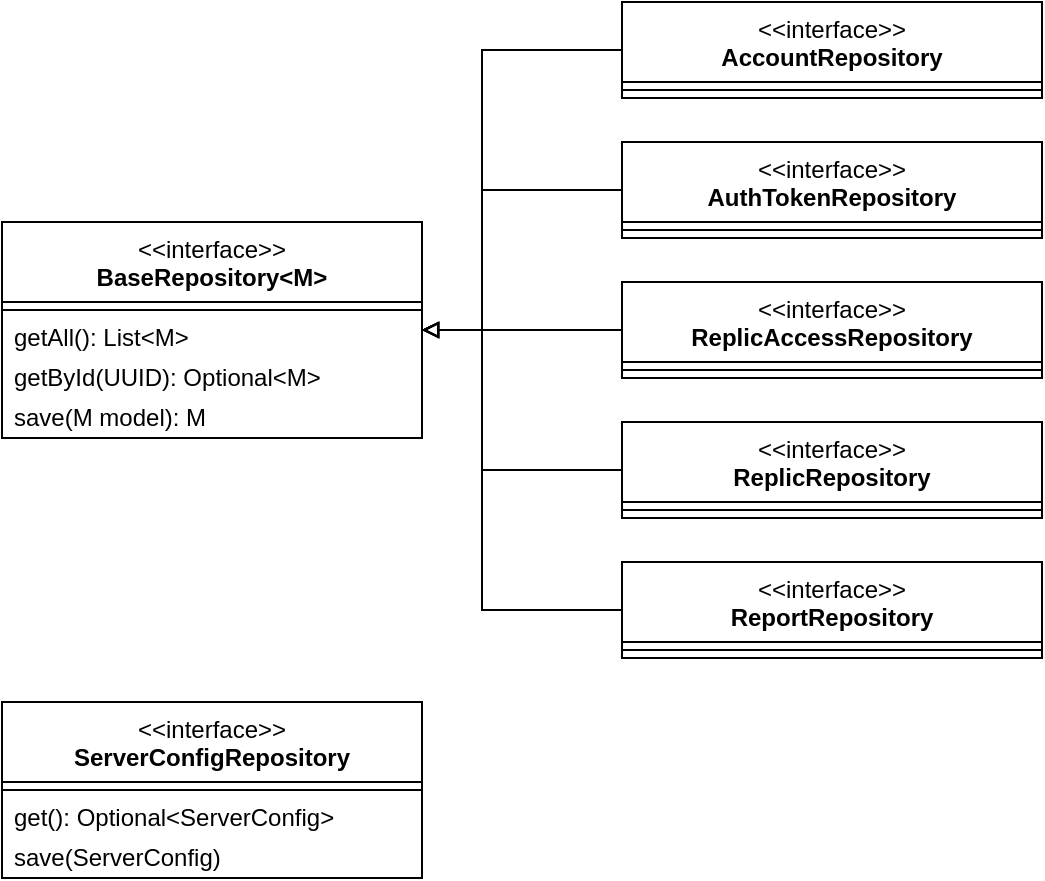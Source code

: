 <mxfile version="28.2.5">
  <diagram name="Seite-1" id="tv3RCUC1lsHie5otSo7a">
    <mxGraphModel dx="2037" dy="1180" grid="1" gridSize="10" guides="1" tooltips="1" connect="1" arrows="1" fold="1" page="1" pageScale="1" pageWidth="827" pageHeight="1169" math="0" shadow="0">
      <root>
        <mxCell id="0" />
        <mxCell id="1" parent="0" />
        <mxCell id="or_CeoF1ms0C0JRZWl1a-1" value="&amp;lt;&amp;lt;interface&amp;gt;&amp;gt;&lt;br&gt;&lt;b&gt;BaseRepository&amp;lt;M&amp;gt;&lt;/b&gt;&lt;div&gt;&lt;br&gt;&lt;/div&gt;" style="swimlane;fontStyle=0;align=center;verticalAlign=top;childLayout=stackLayout;horizontal=1;startSize=40;horizontalStack=0;resizeParent=1;resizeParentMax=0;resizeLast=0;collapsible=0;marginBottom=0;html=1;whiteSpace=wrap;" vertex="1" parent="1">
          <mxGeometry x="50" y="120" width="210" height="108" as="geometry" />
        </mxCell>
        <mxCell id="or_CeoF1ms0C0JRZWl1a-6" value="" style="line;strokeWidth=1;fillColor=none;align=left;verticalAlign=middle;spacingTop=-1;spacingLeft=3;spacingRight=3;rotatable=0;labelPosition=right;points=[];portConstraint=eastwest;" vertex="1" parent="or_CeoF1ms0C0JRZWl1a-1">
          <mxGeometry y="40" width="210" height="8" as="geometry" />
        </mxCell>
        <mxCell id="or_CeoF1ms0C0JRZWl1a-8" value="getAll(): List&amp;lt;M&amp;gt;" style="text;html=1;strokeColor=none;fillColor=none;align=left;verticalAlign=middle;spacingLeft=4;spacingRight=4;overflow=hidden;rotatable=0;points=[[0,0.5],[1,0.5]];portConstraint=eastwest;whiteSpace=wrap;" vertex="1" parent="or_CeoF1ms0C0JRZWl1a-1">
          <mxGeometry y="48" width="210" height="20" as="geometry" />
        </mxCell>
        <mxCell id="or_CeoF1ms0C0JRZWl1a-40" value="getById(UUID): Optional&amp;lt;M&amp;gt;" style="text;html=1;strokeColor=none;fillColor=none;align=left;verticalAlign=middle;spacingLeft=4;spacingRight=4;overflow=hidden;rotatable=0;points=[[0,0.5],[1,0.5]];portConstraint=eastwest;whiteSpace=wrap;" vertex="1" parent="or_CeoF1ms0C0JRZWl1a-1">
          <mxGeometry y="68" width="210" height="20" as="geometry" />
        </mxCell>
        <mxCell id="or_CeoF1ms0C0JRZWl1a-41" value="save(M model): M" style="text;html=1;strokeColor=none;fillColor=none;align=left;verticalAlign=middle;spacingLeft=4;spacingRight=4;overflow=hidden;rotatable=0;points=[[0,0.5],[1,0.5]];portConstraint=eastwest;whiteSpace=wrap;" vertex="1" parent="or_CeoF1ms0C0JRZWl1a-1">
          <mxGeometry y="88" width="210" height="20" as="geometry" />
        </mxCell>
        <mxCell id="or_CeoF1ms0C0JRZWl1a-58" style="edgeStyle=orthogonalEdgeStyle;rounded=0;orthogonalLoop=1;jettySize=auto;html=1;endArrow=block;endFill=0;" edge="1" parent="1" source="or_CeoF1ms0C0JRZWl1a-42" target="or_CeoF1ms0C0JRZWl1a-1">
          <mxGeometry relative="1" as="geometry">
            <Array as="points">
              <mxPoint x="290" y="34" />
              <mxPoint x="290" y="174" />
            </Array>
          </mxGeometry>
        </mxCell>
        <mxCell id="or_CeoF1ms0C0JRZWl1a-42" value="&amp;lt;&amp;lt;interface&amp;gt;&amp;gt;&lt;br&gt;&lt;b&gt;AccountRepository&lt;/b&gt;&lt;div&gt;&lt;br&gt;&lt;/div&gt;" style="swimlane;fontStyle=0;align=center;verticalAlign=top;childLayout=stackLayout;horizontal=1;startSize=40;horizontalStack=0;resizeParent=1;resizeParentMax=0;resizeLast=0;collapsible=0;marginBottom=0;html=1;whiteSpace=wrap;" vertex="1" parent="1">
          <mxGeometry x="360" y="10" width="210" height="48" as="geometry" />
        </mxCell>
        <mxCell id="or_CeoF1ms0C0JRZWl1a-43" value="" style="line;strokeWidth=1;fillColor=none;align=left;verticalAlign=middle;spacingTop=-1;spacingLeft=3;spacingRight=3;rotatable=0;labelPosition=right;points=[];portConstraint=eastwest;" vertex="1" parent="or_CeoF1ms0C0JRZWl1a-42">
          <mxGeometry y="40" width="210" height="8" as="geometry" />
        </mxCell>
        <mxCell id="or_CeoF1ms0C0JRZWl1a-59" style="edgeStyle=orthogonalEdgeStyle;rounded=0;orthogonalLoop=1;jettySize=auto;html=1;endArrow=block;endFill=0;" edge="1" parent="1" source="or_CeoF1ms0C0JRZWl1a-47" target="or_CeoF1ms0C0JRZWl1a-1">
          <mxGeometry relative="1" as="geometry">
            <Array as="points">
              <mxPoint x="290" y="104" />
              <mxPoint x="290" y="174" />
            </Array>
          </mxGeometry>
        </mxCell>
        <mxCell id="or_CeoF1ms0C0JRZWl1a-47" value="&amp;lt;&amp;lt;interface&amp;gt;&amp;gt;&lt;br&gt;&lt;b&gt;AuthTokenRepository&lt;/b&gt;&lt;div&gt;&lt;br&gt;&lt;/div&gt;" style="swimlane;fontStyle=0;align=center;verticalAlign=top;childLayout=stackLayout;horizontal=1;startSize=40;horizontalStack=0;resizeParent=1;resizeParentMax=0;resizeLast=0;collapsible=0;marginBottom=0;html=1;whiteSpace=wrap;" vertex="1" parent="1">
          <mxGeometry x="360" y="80" width="210" height="48" as="geometry" />
        </mxCell>
        <mxCell id="or_CeoF1ms0C0JRZWl1a-48" value="" style="line;strokeWidth=1;fillColor=none;align=left;verticalAlign=middle;spacingTop=-1;spacingLeft=3;spacingRight=3;rotatable=0;labelPosition=right;points=[];portConstraint=eastwest;" vertex="1" parent="or_CeoF1ms0C0JRZWl1a-47">
          <mxGeometry y="40" width="210" height="8" as="geometry" />
        </mxCell>
        <mxCell id="or_CeoF1ms0C0JRZWl1a-60" style="edgeStyle=orthogonalEdgeStyle;rounded=0;orthogonalLoop=1;jettySize=auto;html=1;endArrow=block;endFill=0;" edge="1" parent="1" source="or_CeoF1ms0C0JRZWl1a-49" target="or_CeoF1ms0C0JRZWl1a-1">
          <mxGeometry relative="1" as="geometry" />
        </mxCell>
        <mxCell id="or_CeoF1ms0C0JRZWl1a-49" value="&amp;lt;&amp;lt;interface&amp;gt;&amp;gt;&lt;br&gt;&lt;b&gt;ReplicAccessRepository&lt;/b&gt;&lt;div&gt;&lt;br&gt;&lt;/div&gt;" style="swimlane;fontStyle=0;align=center;verticalAlign=top;childLayout=stackLayout;horizontal=1;startSize=40;horizontalStack=0;resizeParent=1;resizeParentMax=0;resizeLast=0;collapsible=0;marginBottom=0;html=1;whiteSpace=wrap;" vertex="1" parent="1">
          <mxGeometry x="360" y="150" width="210" height="48" as="geometry" />
        </mxCell>
        <mxCell id="or_CeoF1ms0C0JRZWl1a-50" value="" style="line;strokeWidth=1;fillColor=none;align=left;verticalAlign=middle;spacingTop=-1;spacingLeft=3;spacingRight=3;rotatable=0;labelPosition=right;points=[];portConstraint=eastwest;" vertex="1" parent="or_CeoF1ms0C0JRZWl1a-49">
          <mxGeometry y="40" width="210" height="8" as="geometry" />
        </mxCell>
        <mxCell id="or_CeoF1ms0C0JRZWl1a-61" style="edgeStyle=orthogonalEdgeStyle;rounded=0;orthogonalLoop=1;jettySize=auto;html=1;endArrow=block;endFill=0;" edge="1" parent="1" source="or_CeoF1ms0C0JRZWl1a-51" target="or_CeoF1ms0C0JRZWl1a-1">
          <mxGeometry relative="1" as="geometry">
            <Array as="points">
              <mxPoint x="290" y="244" />
              <mxPoint x="290" y="174" />
            </Array>
          </mxGeometry>
        </mxCell>
        <mxCell id="or_CeoF1ms0C0JRZWl1a-51" value="&amp;lt;&amp;lt;interface&amp;gt;&amp;gt;&lt;br&gt;&lt;b&gt;ReplicRepository&lt;/b&gt;&lt;div&gt;&lt;br&gt;&lt;/div&gt;" style="swimlane;fontStyle=0;align=center;verticalAlign=top;childLayout=stackLayout;horizontal=1;startSize=40;horizontalStack=0;resizeParent=1;resizeParentMax=0;resizeLast=0;collapsible=0;marginBottom=0;html=1;whiteSpace=wrap;" vertex="1" parent="1">
          <mxGeometry x="360" y="220" width="210" height="48" as="geometry" />
        </mxCell>
        <mxCell id="or_CeoF1ms0C0JRZWl1a-52" value="" style="line;strokeWidth=1;fillColor=none;align=left;verticalAlign=middle;spacingTop=-1;spacingLeft=3;spacingRight=3;rotatable=0;labelPosition=right;points=[];portConstraint=eastwest;" vertex="1" parent="or_CeoF1ms0C0JRZWl1a-51">
          <mxGeometry y="40" width="210" height="8" as="geometry" />
        </mxCell>
        <mxCell id="or_CeoF1ms0C0JRZWl1a-62" style="edgeStyle=orthogonalEdgeStyle;rounded=0;orthogonalLoop=1;jettySize=auto;html=1;endArrow=block;endFill=0;" edge="1" parent="1" source="or_CeoF1ms0C0JRZWl1a-53" target="or_CeoF1ms0C0JRZWl1a-1">
          <mxGeometry relative="1" as="geometry">
            <Array as="points">
              <mxPoint x="290" y="314" />
              <mxPoint x="290" y="174" />
            </Array>
          </mxGeometry>
        </mxCell>
        <mxCell id="or_CeoF1ms0C0JRZWl1a-53" value="&amp;lt;&amp;lt;interface&amp;gt;&amp;gt;&lt;br&gt;&lt;b&gt;ReportRepository&lt;/b&gt;&lt;div&gt;&lt;br&gt;&lt;/div&gt;" style="swimlane;fontStyle=0;align=center;verticalAlign=top;childLayout=stackLayout;horizontal=1;startSize=40;horizontalStack=0;resizeParent=1;resizeParentMax=0;resizeLast=0;collapsible=0;marginBottom=0;html=1;whiteSpace=wrap;" vertex="1" parent="1">
          <mxGeometry x="360" y="290" width="210" height="48" as="geometry" />
        </mxCell>
        <mxCell id="or_CeoF1ms0C0JRZWl1a-54" value="" style="line;strokeWidth=1;fillColor=none;align=left;verticalAlign=middle;spacingTop=-1;spacingLeft=3;spacingRight=3;rotatable=0;labelPosition=right;points=[];portConstraint=eastwest;" vertex="1" parent="or_CeoF1ms0C0JRZWl1a-53">
          <mxGeometry y="40" width="210" height="8" as="geometry" />
        </mxCell>
        <mxCell id="or_CeoF1ms0C0JRZWl1a-63" value="&lt;div&gt;&amp;lt;&amp;lt;interface&amp;gt;&amp;gt;&lt;/div&gt;&lt;div&gt;&lt;b&gt;ServerConfigRepository&lt;/b&gt;&lt;/div&gt;&lt;div&gt;&lt;br&gt;&lt;/div&gt;" style="swimlane;fontStyle=0;align=center;verticalAlign=top;childLayout=stackLayout;horizontal=1;startSize=40;horizontalStack=0;resizeParent=1;resizeParentMax=0;resizeLast=0;collapsible=0;marginBottom=0;html=1;whiteSpace=wrap;" vertex="1" parent="1">
          <mxGeometry x="50" y="360" width="210" height="88" as="geometry" />
        </mxCell>
        <mxCell id="or_CeoF1ms0C0JRZWl1a-64" value="" style="line;strokeWidth=1;fillColor=none;align=left;verticalAlign=middle;spacingTop=-1;spacingLeft=3;spacingRight=3;rotatable=0;labelPosition=right;points=[];portConstraint=eastwest;" vertex="1" parent="or_CeoF1ms0C0JRZWl1a-63">
          <mxGeometry y="40" width="210" height="8" as="geometry" />
        </mxCell>
        <mxCell id="or_CeoF1ms0C0JRZWl1a-65" value="get(): Optional&amp;lt;ServerConfig&amp;gt;" style="text;html=1;strokeColor=none;fillColor=none;align=left;verticalAlign=middle;spacingLeft=4;spacingRight=4;overflow=hidden;rotatable=0;points=[[0,0.5],[1,0.5]];portConstraint=eastwest;whiteSpace=wrap;" vertex="1" parent="or_CeoF1ms0C0JRZWl1a-63">
          <mxGeometry y="48" width="210" height="20" as="geometry" />
        </mxCell>
        <mxCell id="or_CeoF1ms0C0JRZWl1a-66" value="save(ServerConfig)" style="text;html=1;strokeColor=none;fillColor=none;align=left;verticalAlign=middle;spacingLeft=4;spacingRight=4;overflow=hidden;rotatable=0;points=[[0,0.5],[1,0.5]];portConstraint=eastwest;whiteSpace=wrap;" vertex="1" parent="or_CeoF1ms0C0JRZWl1a-63">
          <mxGeometry y="68" width="210" height="20" as="geometry" />
        </mxCell>
      </root>
    </mxGraphModel>
  </diagram>
</mxfile>

